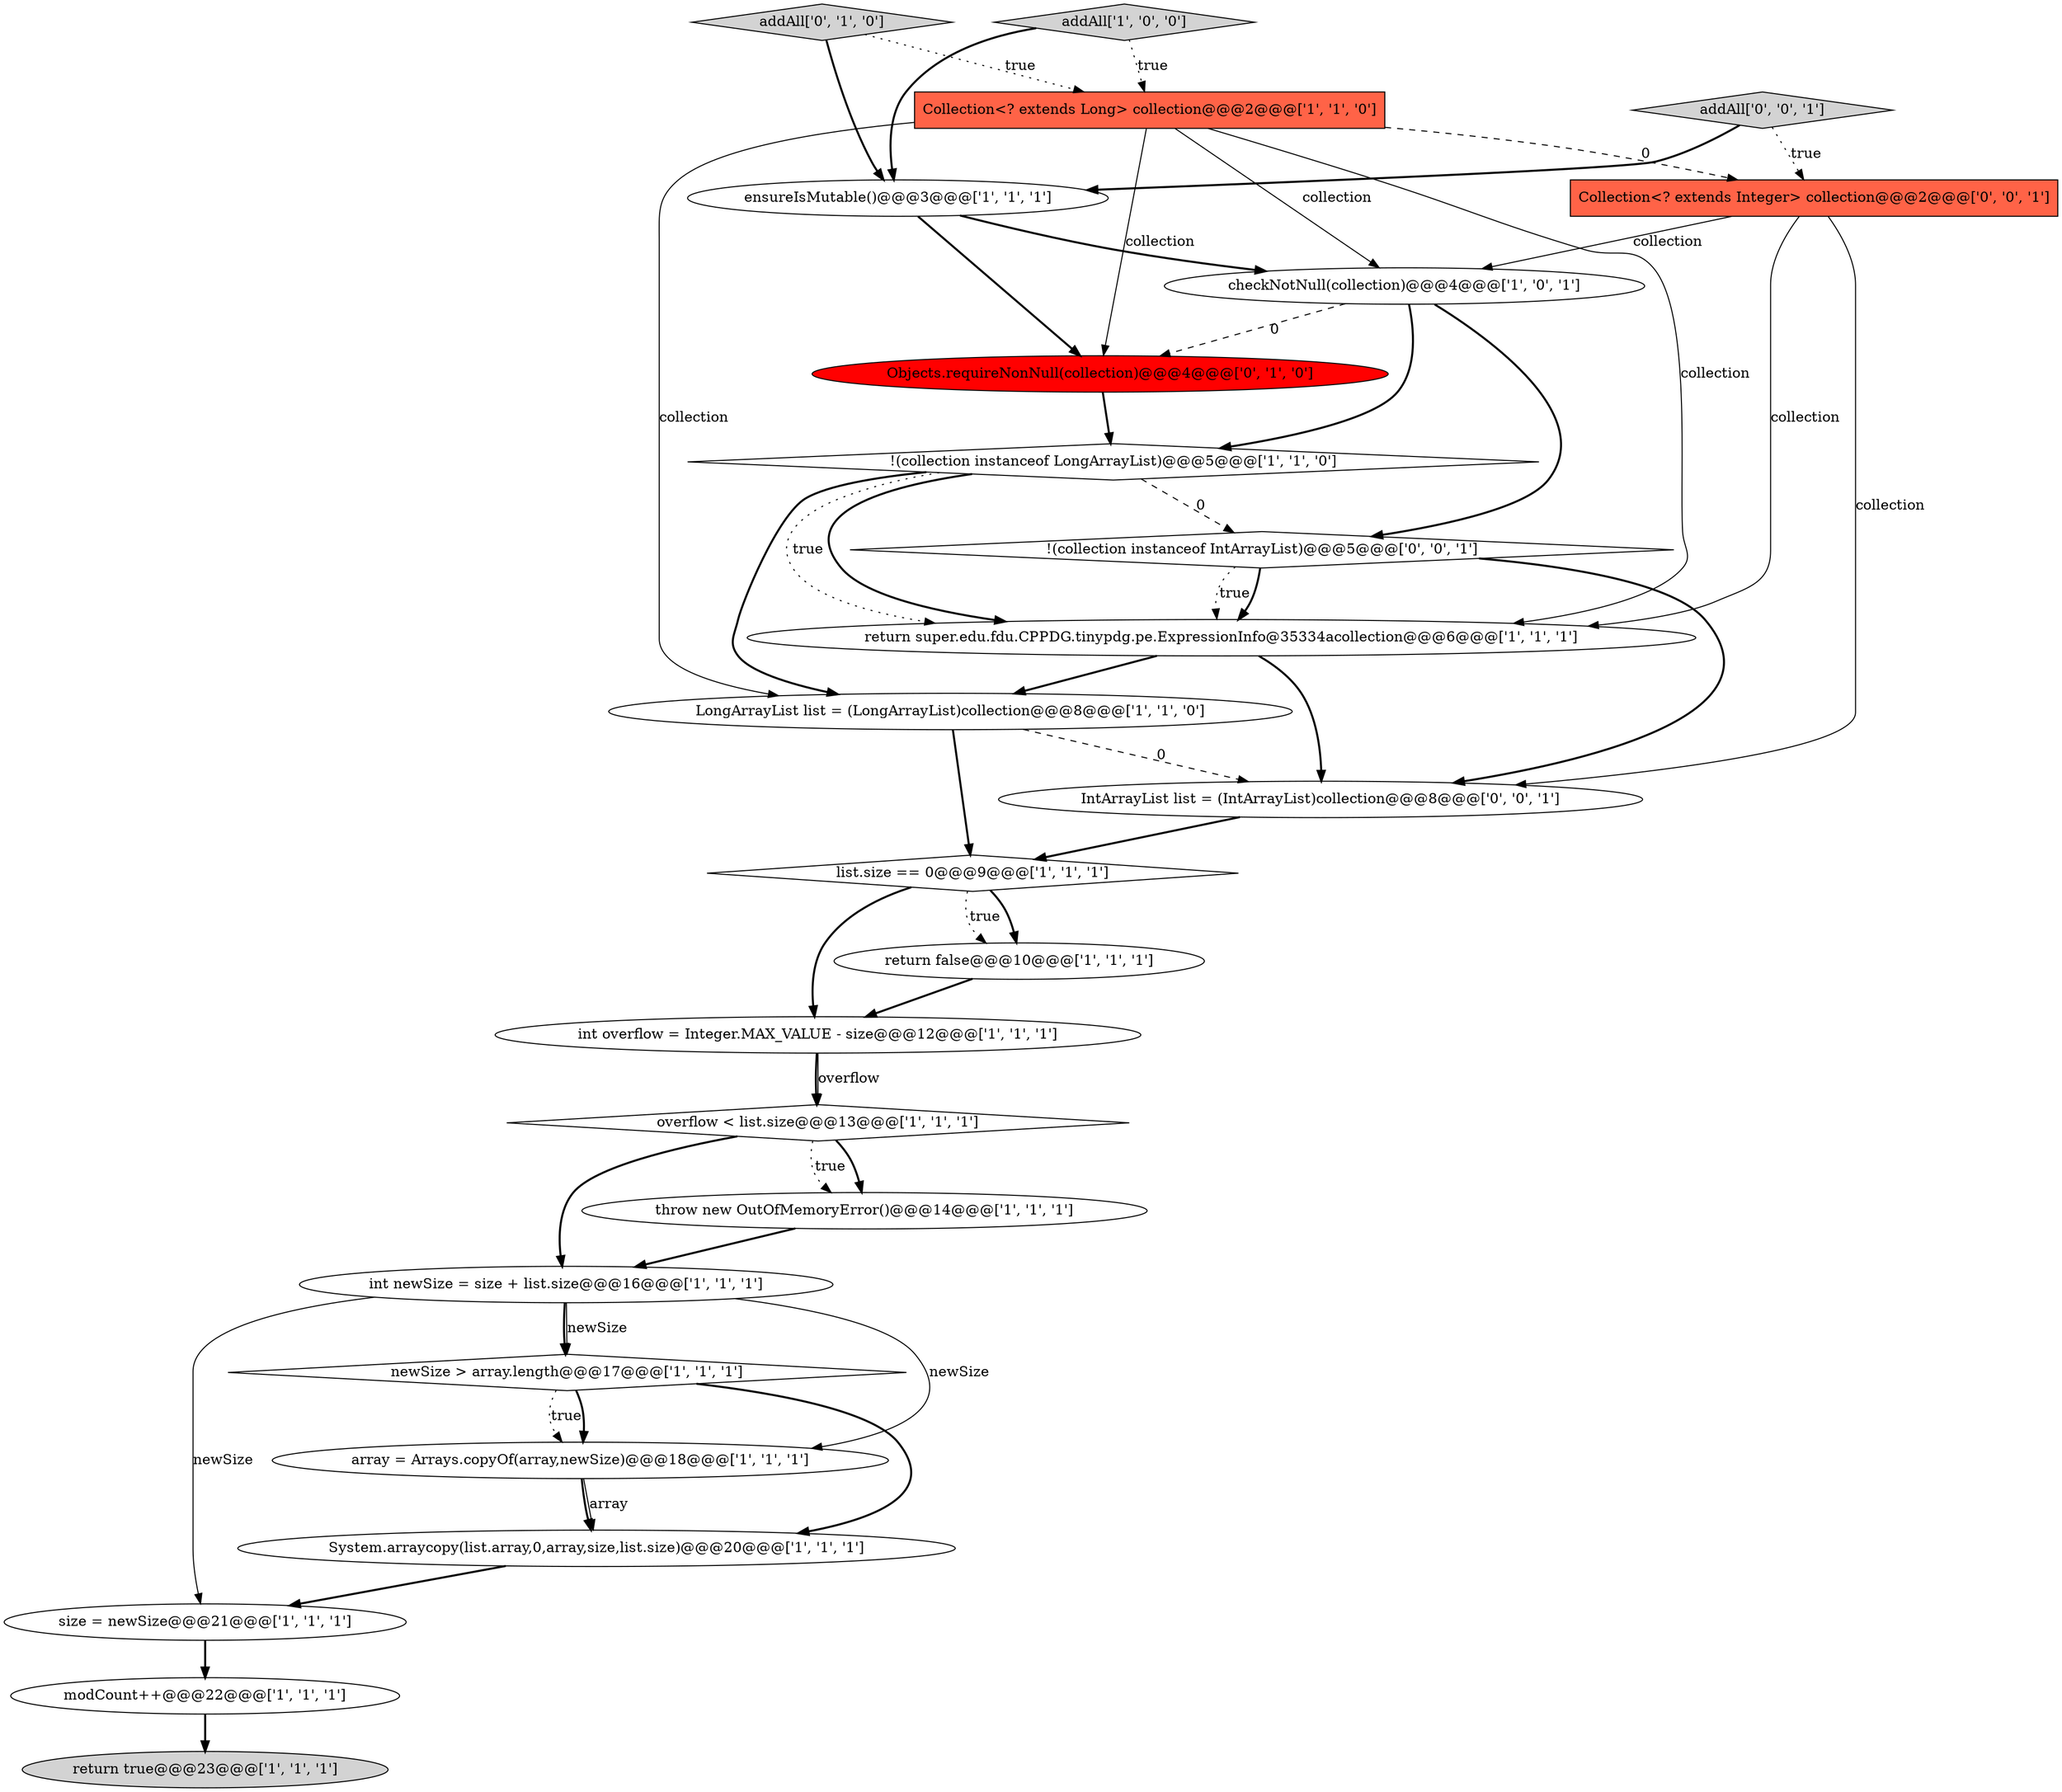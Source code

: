 digraph {
24 [style = filled, label = "!(collection instanceof IntArrayList)@@@5@@@['0', '0', '1']", fillcolor = white, shape = diamond image = "AAA0AAABBB3BBB"];
20 [style = filled, label = "addAll['0', '1', '0']", fillcolor = lightgray, shape = diamond image = "AAA0AAABBB2BBB"];
9 [style = filled, label = "list.size == 0@@@9@@@['1', '1', '1']", fillcolor = white, shape = diamond image = "AAA0AAABBB1BBB"];
3 [style = filled, label = "size = newSize@@@21@@@['1', '1', '1']", fillcolor = white, shape = ellipse image = "AAA0AAABBB1BBB"];
7 [style = filled, label = "overflow < list.size@@@13@@@['1', '1', '1']", fillcolor = white, shape = diamond image = "AAA0AAABBB1BBB"];
12 [style = filled, label = "array = Arrays.copyOf(array,newSize)@@@18@@@['1', '1', '1']", fillcolor = white, shape = ellipse image = "AAA0AAABBB1BBB"];
2 [style = filled, label = "Collection<? extends Long> collection@@@2@@@['1', '1', '0']", fillcolor = tomato, shape = box image = "AAA0AAABBB1BBB"];
0 [style = filled, label = "!(collection instanceof LongArrayList)@@@5@@@['1', '1', '0']", fillcolor = white, shape = diamond image = "AAA0AAABBB1BBB"];
18 [style = filled, label = "return true@@@23@@@['1', '1', '1']", fillcolor = lightgray, shape = ellipse image = "AAA0AAABBB1BBB"];
13 [style = filled, label = "int newSize = size + list.size@@@16@@@['1', '1', '1']", fillcolor = white, shape = ellipse image = "AAA0AAABBB1BBB"];
10 [style = filled, label = "addAll['1', '0', '0']", fillcolor = lightgray, shape = diamond image = "AAA0AAABBB1BBB"];
22 [style = filled, label = "IntArrayList list = (IntArrayList)collection@@@8@@@['0', '0', '1']", fillcolor = white, shape = ellipse image = "AAA0AAABBB3BBB"];
21 [style = filled, label = "addAll['0', '0', '1']", fillcolor = lightgray, shape = diamond image = "AAA0AAABBB3BBB"];
15 [style = filled, label = "checkNotNull(collection)@@@4@@@['1', '0', '1']", fillcolor = white, shape = ellipse image = "AAA0AAABBB1BBB"];
16 [style = filled, label = "newSize > array.length@@@17@@@['1', '1', '1']", fillcolor = white, shape = diamond image = "AAA0AAABBB1BBB"];
11 [style = filled, label = "return super.edu.fdu.CPPDG.tinypdg.pe.ExpressionInfo@35334acollection@@@6@@@['1', '1', '1']", fillcolor = white, shape = ellipse image = "AAA0AAABBB1BBB"];
4 [style = filled, label = "modCount++@@@22@@@['1', '1', '1']", fillcolor = white, shape = ellipse image = "AAA0AAABBB1BBB"];
1 [style = filled, label = "ensureIsMutable()@@@3@@@['1', '1', '1']", fillcolor = white, shape = ellipse image = "AAA0AAABBB1BBB"];
5 [style = filled, label = "return false@@@10@@@['1', '1', '1']", fillcolor = white, shape = ellipse image = "AAA0AAABBB1BBB"];
23 [style = filled, label = "Collection<? extends Integer> collection@@@2@@@['0', '0', '1']", fillcolor = tomato, shape = box image = "AAA0AAABBB3BBB"];
14 [style = filled, label = "int overflow = Integer.MAX_VALUE - size@@@12@@@['1', '1', '1']", fillcolor = white, shape = ellipse image = "AAA0AAABBB1BBB"];
17 [style = filled, label = "LongArrayList list = (LongArrayList)collection@@@8@@@['1', '1', '0']", fillcolor = white, shape = ellipse image = "AAA0AAABBB1BBB"];
6 [style = filled, label = "System.arraycopy(list.array,0,array,size,list.size)@@@20@@@['1', '1', '1']", fillcolor = white, shape = ellipse image = "AAA0AAABBB1BBB"];
8 [style = filled, label = "throw new OutOfMemoryError()@@@14@@@['1', '1', '1']", fillcolor = white, shape = ellipse image = "AAA0AAABBB1BBB"];
19 [style = filled, label = "Objects.requireNonNull(collection)@@@4@@@['0', '1', '0']", fillcolor = red, shape = ellipse image = "AAA1AAABBB2BBB"];
7->13 [style = bold, label=""];
2->23 [style = dashed, label="0"];
2->15 [style = solid, label="collection"];
6->3 [style = bold, label=""];
16->12 [style = dotted, label="true"];
0->17 [style = bold, label=""];
1->15 [style = bold, label=""];
17->9 [style = bold, label=""];
16->6 [style = bold, label=""];
22->9 [style = bold, label=""];
23->15 [style = solid, label="collection"];
17->22 [style = dashed, label="0"];
0->11 [style = bold, label=""];
4->18 [style = bold, label=""];
15->19 [style = dashed, label="0"];
5->14 [style = bold, label=""];
8->13 [style = bold, label=""];
13->16 [style = solid, label="newSize"];
20->1 [style = bold, label=""];
7->8 [style = bold, label=""];
12->6 [style = bold, label=""];
24->22 [style = bold, label=""];
13->3 [style = solid, label="newSize"];
3->4 [style = bold, label=""];
13->16 [style = bold, label=""];
13->12 [style = solid, label="newSize"];
19->0 [style = bold, label=""];
14->7 [style = bold, label=""];
24->11 [style = dotted, label="true"];
2->11 [style = solid, label="collection"];
10->2 [style = dotted, label="true"];
24->11 [style = bold, label=""];
23->22 [style = solid, label="collection"];
2->19 [style = solid, label="collection"];
15->0 [style = bold, label=""];
15->24 [style = bold, label=""];
21->1 [style = bold, label=""];
21->23 [style = dotted, label="true"];
9->14 [style = bold, label=""];
11->22 [style = bold, label=""];
12->6 [style = solid, label="array"];
9->5 [style = bold, label=""];
0->24 [style = dashed, label="0"];
11->17 [style = bold, label=""];
23->11 [style = solid, label="collection"];
20->2 [style = dotted, label="true"];
2->17 [style = solid, label="collection"];
1->19 [style = bold, label=""];
10->1 [style = bold, label=""];
7->8 [style = dotted, label="true"];
0->11 [style = dotted, label="true"];
16->12 [style = bold, label=""];
14->7 [style = solid, label="overflow"];
9->5 [style = dotted, label="true"];
}
